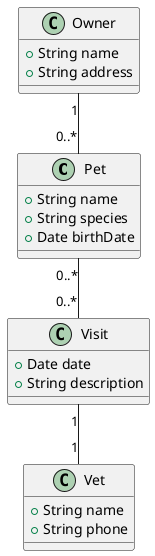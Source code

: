 @startuml
class Pet {
  +String name
  +String species
  +Date birthDate
}

class Owner {
  +String name
  +String address
}

class Visit {
  +Date date
  +String description
}

class Vet {
  +String name
  +String phone
}

Owner "1" -- "0..*" Pet
Pet "0..*" -- "0..*" Visit
Visit "1" -- "1" Vet
@enduml
